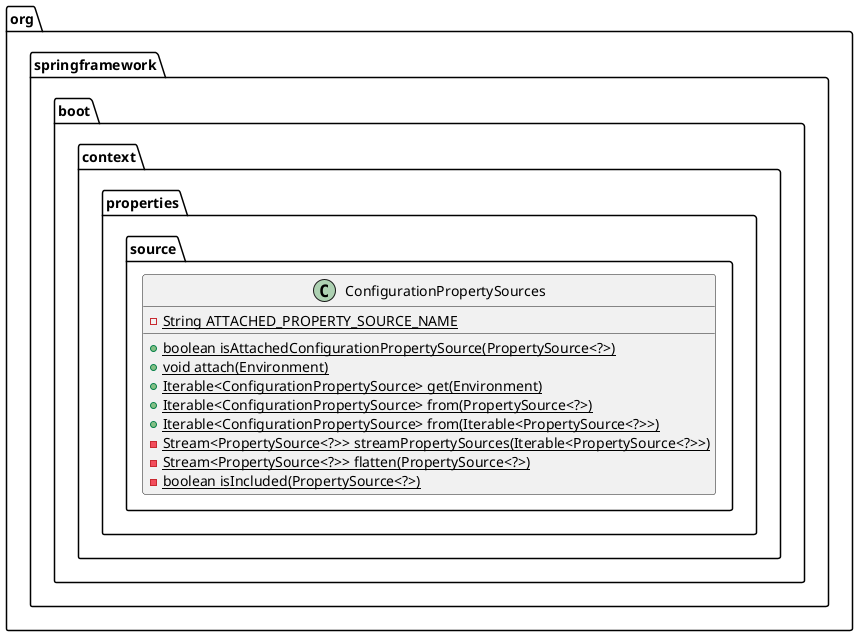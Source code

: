 @startuml
class org.springframework.boot.context.properties.source.ConfigurationPropertySources {
- {static} String ATTACHED_PROPERTY_SOURCE_NAME
+ {static} boolean isAttachedConfigurationPropertySource(PropertySource<?>)
+ {static} void attach(Environment)
+ {static} Iterable<ConfigurationPropertySource> get(Environment)
+ {static} Iterable<ConfigurationPropertySource> from(PropertySource<?>)
+ {static} Iterable<ConfigurationPropertySource> from(Iterable<PropertySource<?>>)
- {static} Stream<PropertySource<?>> streamPropertySources(Iterable<PropertySource<?>>)
- {static} Stream<PropertySource<?>> flatten(PropertySource<?>)
- {static} boolean isIncluded(PropertySource<?>)
}
@enduml